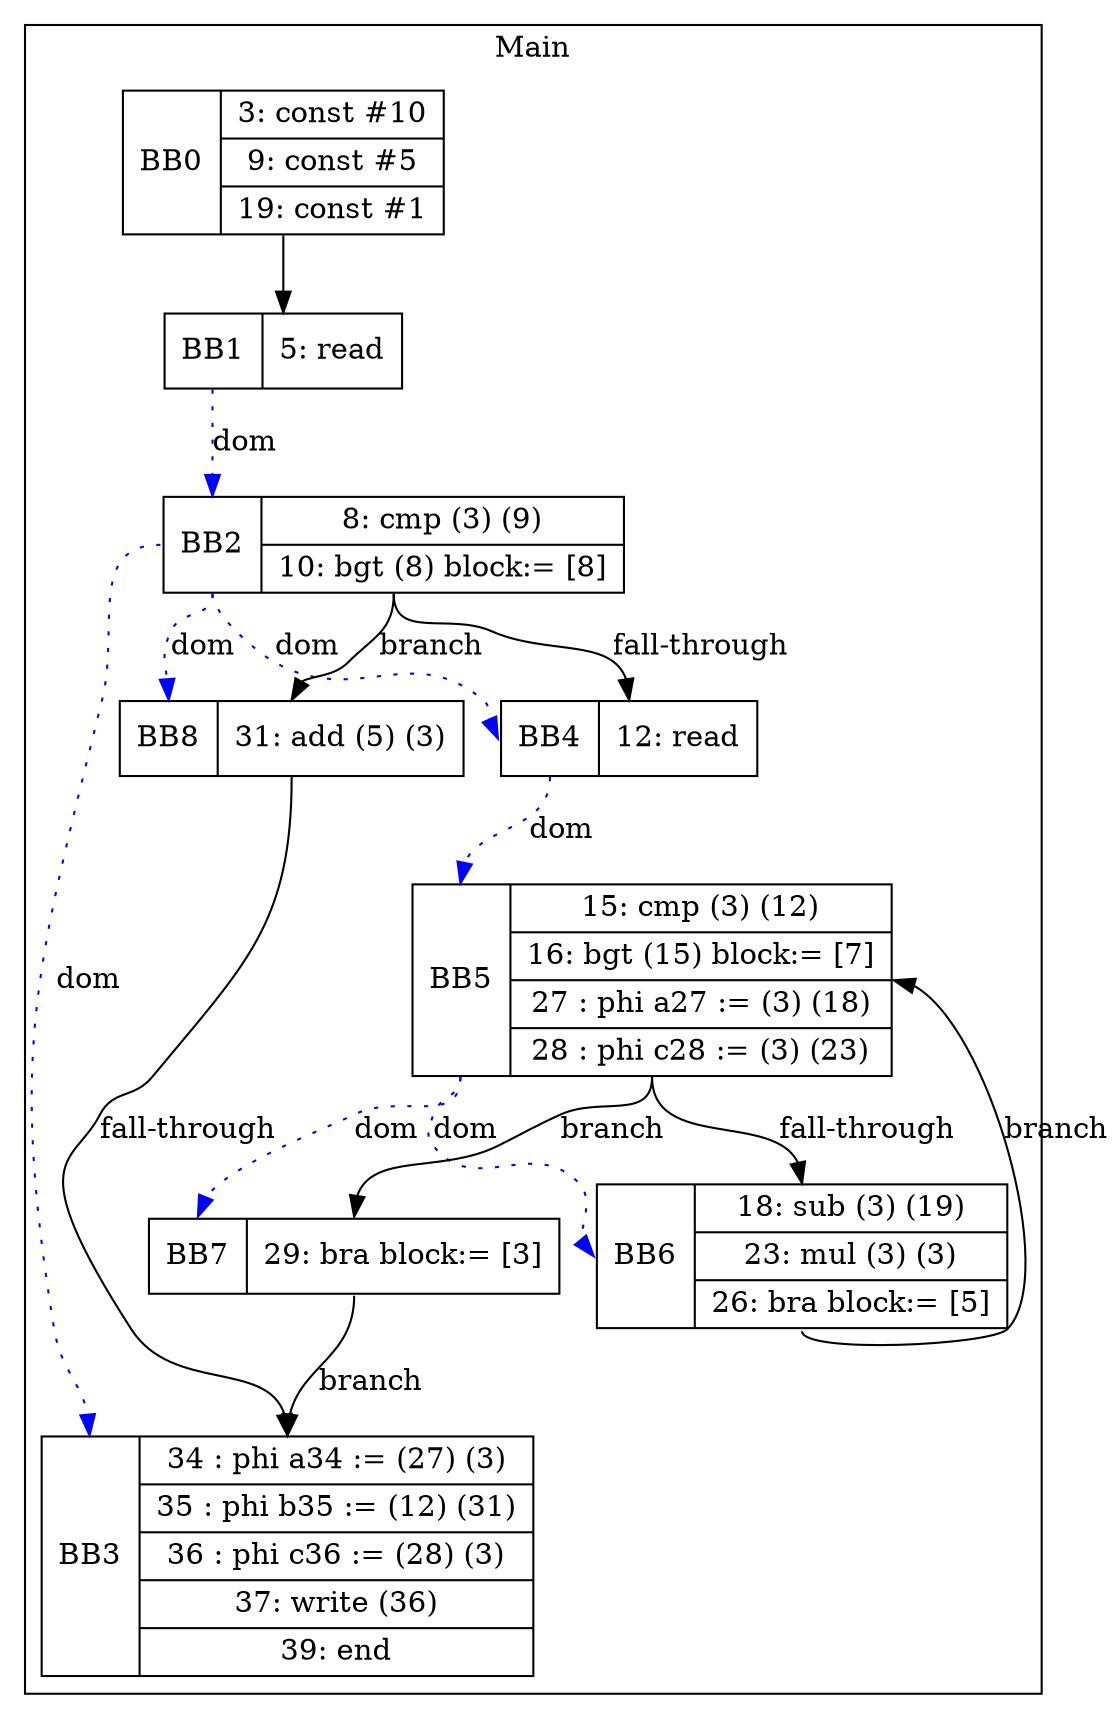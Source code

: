 digraph G {
node [shape=record];
subgraph cluster_main{
label = "Main";
BB0 [shape=record, label="<b>BB0|{3: const #10|9: const #5|19: const #1}"];
BB1 [shape=record, label="<b>BB1|{5: read}"];
BB2 [shape=record, label="<b>BB2|{8: cmp (3) (9)|10: bgt (8) block:= [8]}"];
BB3 [shape=record, label="<b>BB3|{34 : phi a34 := (27) (3)|35 : phi b35 := (12) (31)|36 : phi c36 := (28) (3)|37: write (36)|39: end}"];
BB4 [shape=record, label="<b>BB4|{12: read}"];
BB5 [shape=record, label="<b>BB5|{15: cmp (3) (12)|16: bgt (15) block:= [7]|27 : phi a27 := (3) (18)|28 : phi c28 := (3) (23)}"];
BB6 [shape=record, label="<b>BB6|{18: sub (3) (19)|23: mul (3) (3)|26: bra block:= [5]}"];
BB7 [shape=record, label="<b>BB7|{29: bra block:= [3]}"];
BB8 [shape=record, label="<b>BB8|{31: add (5) (3)}"];
}
BB0:s -> BB1:n ;
BB2:b -> BB4:b [color=blue, style=dotted, label="dom"];
BB1:b -> BB2:b [color=blue, style=dotted, label="dom"];
BB5:b -> BB7:b [color=blue, style=dotted, label="dom"];
BB2:b -> BB3:b [color=blue, style=dotted, label="dom"];
BB4:b -> BB5:b [color=blue, style=dotted, label="dom"];
BB5:b -> BB6:b [color=blue, style=dotted, label="dom"];
BB2:b -> BB8:b [color=blue, style=dotted, label="dom"];
BB5:s -> BB7:n [label="branch"];
BB7:s -> BB3:n [label="branch"];
BB2:s -> BB8:n [label="branch"];
BB6:s -> BB5:e [label="branch"];
BB2:s -> BB4:n [label="fall-through"];
BB5:s -> BB6:n [label="fall-through"];
BB8:s -> BB3:n [label="fall-through"];
}
